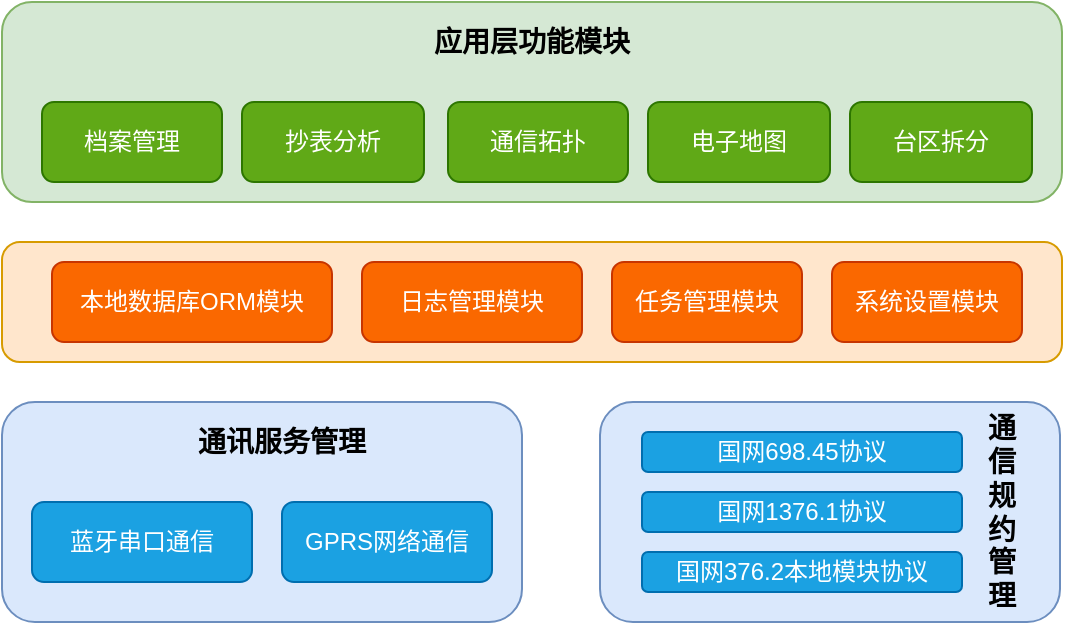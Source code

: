 <mxfile version="10.6.0" type="github"><diagram id="pRXfE586w2NJWLepA42W" name="ç¬¬ 1 é¡µ"><mxGraphModel dx="1010" dy="559" grid="1" gridSize="10" guides="1" tooltips="1" connect="1" arrows="1" fold="1" page="1" pageScale="1" pageWidth="827" pageHeight="1169" math="0" shadow="0"><root><mxCell id="0"/><mxCell id="1" parent="0"/><mxCell id="7k8sIcqgPgczvWt1G_dm-1" value="" style="rounded=1;whiteSpace=wrap;html=1;fillColor=#dae8fc;strokeColor=#6c8ebf;" parent="1" vertex="1"><mxGeometry x="130" y="290" width="260" height="110" as="geometry"/></mxCell><mxCell id="7k8sIcqgPgczvWt1G_dm-2" value="蓝牙串口通信" style="rounded=1;whiteSpace=wrap;html=1;strokeColor=#006EAF;fillColor=#1ba1e2;fontColor=#ffffff;" parent="1" vertex="1"><mxGeometry x="145" y="340" width="110" height="40" as="geometry"/></mxCell><mxCell id="7k8sIcqgPgczvWt1G_dm-3" value="GPRS网络通信" style="rounded=1;whiteSpace=wrap;html=1;strokeColor=#006EAF;fillColor=#1ba1e2;fontColor=#ffffff;" parent="1" vertex="1"><mxGeometry x="270" y="340" width="105" height="40" as="geometry"/></mxCell><mxCell id="7k8sIcqgPgczvWt1G_dm-4" value="通讯服务管理" style="text;html=1;strokeColor=none;fillColor=none;align=center;verticalAlign=middle;whiteSpace=wrap;rounded=0;fontSize=14;fontStyle=1" parent="1" vertex="1"><mxGeometry x="225" y="300" width="90" height="20" as="geometry"/></mxCell><mxCell id="7k8sIcqgPgczvWt1G_dm-5" value="" style="rounded=1;whiteSpace=wrap;html=1;fillColor=#dae8fc;strokeColor=#6c8ebf;" parent="1" vertex="1"><mxGeometry x="429" y="290" width="230" height="110" as="geometry"/></mxCell><mxCell id="7k8sIcqgPgczvWt1G_dm-6" value="国网698.45协议" style="rounded=1;whiteSpace=wrap;html=1;strokeColor=#006EAF;fillColor=#1ba1e2;fontColor=#ffffff;align=center;" parent="1" vertex="1"><mxGeometry x="450" y="305" width="160" height="20" as="geometry"/></mxCell><mxCell id="7k8sIcqgPgczvWt1G_dm-7" value="&lt;div style=&quot;text-align: left; font-size: 14px;&quot;&gt;&lt;span style=&quot;font-size: 14px;&quot;&gt;通信规约管理&lt;/span&gt;&lt;/div&gt;" style="text;html=1;strokeColor=none;fillColor=none;align=center;verticalAlign=middle;whiteSpace=wrap;rounded=0;horizontal=0;fontColor=#000000;labelPosition=center;verticalLabelPosition=middle;rotation=90;fontSize=14;fontStyle=1" parent="1" vertex="1"><mxGeometry x="580" y="340" width="100" height="10" as="geometry"/></mxCell><mxCell id="7k8sIcqgPgczvWt1G_dm-12" value="国网1376.1协议" style="rounded=1;whiteSpace=wrap;html=1;strokeColor=#006EAF;fillColor=#1ba1e2;fontColor=#ffffff;align=center;" parent="1" vertex="1"><mxGeometry x="450" y="335" width="160" height="20" as="geometry"/></mxCell><mxCell id="7k8sIcqgPgczvWt1G_dm-13" value="国网376.2本地模块协议" style="rounded=1;whiteSpace=wrap;html=1;strokeColor=#006EAF;fillColor=#1ba1e2;fontColor=#ffffff;align=center;" parent="1" vertex="1"><mxGeometry x="450" y="365" width="160" height="20" as="geometry"/></mxCell><mxCell id="7k8sIcqgPgczvWt1G_dm-14" value="" style="rounded=1;whiteSpace=wrap;html=1;align=left;fillColor=#ffe6cc;strokeColor=#d79b00;" parent="1" vertex="1"><mxGeometry x="130" y="210" width="530" height="60" as="geometry"/></mxCell><mxCell id="7k8sIcqgPgczvWt1G_dm-15" value="&lt;div style=&quot;text-align: center&quot;&gt;&lt;span&gt;本地数据库ORM模块&lt;/span&gt;&lt;/div&gt;" style="rounded=1;whiteSpace=wrap;html=1;fontColor=#ffffff;align=center;strokeColor=#C73500;fillColor=#fa6800;" parent="1" vertex="1"><mxGeometry x="155" y="220" width="140" height="40" as="geometry"/></mxCell><mxCell id="gLDxCb_dlKurXeqzZfy3-1" value="&lt;div style=&quot;text-align: center&quot;&gt;&lt;span&gt;日志管理模块&lt;/span&gt;&lt;/div&gt;" style="rounded=1;whiteSpace=wrap;html=1;fontColor=#ffffff;align=center;strokeColor=#C73500;fillColor=#fa6800;" vertex="1" parent="1"><mxGeometry x="310" y="220" width="110" height="40" as="geometry"/></mxCell><mxCell id="gLDxCb_dlKurXeqzZfy3-3" value="&lt;div style=&quot;text-align: center&quot;&gt;&lt;span&gt;系统设置模块&lt;/span&gt;&lt;/div&gt;" style="rounded=1;whiteSpace=wrap;html=1;fontColor=#ffffff;align=center;strokeColor=#C73500;fillColor=#fa6800;" vertex="1" parent="1"><mxGeometry x="545" y="220" width="95" height="40" as="geometry"/></mxCell><mxCell id="gLDxCb_dlKurXeqzZfy3-4" value="" style="rounded=1;whiteSpace=wrap;html=1;fillColor=#d5e8d4;strokeColor=#82b366;" vertex="1" parent="1"><mxGeometry x="130" y="90" width="530" height="100" as="geometry"/></mxCell><mxCell id="gLDxCb_dlKurXeqzZfy3-5" value="档案管理" style="rounded=1;whiteSpace=wrap;html=1;strokeColor=#2D7600;fillColor=#60a917;fontColor=#ffffff;" vertex="1" parent="1"><mxGeometry x="150" y="140" width="90" height="40" as="geometry"/></mxCell><mxCell id="gLDxCb_dlKurXeqzZfy3-6" value="抄表分析" style="rounded=1;whiteSpace=wrap;html=1;strokeColor=#2D7600;fillColor=#60a917;fontColor=#ffffff;" vertex="1" parent="1"><mxGeometry x="250" y="140" width="91" height="40" as="geometry"/></mxCell><mxCell id="gLDxCb_dlKurXeqzZfy3-7" value="应用层功能模块" style="text;html=1;strokeColor=none;fillColor=none;align=center;verticalAlign=middle;whiteSpace=wrap;rounded=0;fontSize=14;fontStyle=1" vertex="1" parent="1"><mxGeometry x="335" y="100" width="120" height="20" as="geometry"/></mxCell><mxCell id="gLDxCb_dlKurXeqzZfy3-8" value="电子地图" style="rounded=1;whiteSpace=wrap;html=1;strokeColor=#2D7600;fillColor=#60a917;fontColor=#ffffff;" vertex="1" parent="1"><mxGeometry x="453" y="140" width="91" height="40" as="geometry"/></mxCell><mxCell id="gLDxCb_dlKurXeqzZfy3-9" value="通信拓扑" style="rounded=1;whiteSpace=wrap;html=1;strokeColor=#2D7600;fillColor=#60a917;fontColor=#ffffff;" vertex="1" parent="1"><mxGeometry x="353" y="140" width="90" height="40" as="geometry"/></mxCell><mxCell id="gLDxCb_dlKurXeqzZfy3-10" value="台区拆分" style="rounded=1;whiteSpace=wrap;html=1;strokeColor=#2D7600;fillColor=#60a917;fontColor=#ffffff;" vertex="1" parent="1"><mxGeometry x="554" y="140" width="91" height="40" as="geometry"/></mxCell><mxCell id="gLDxCb_dlKurXeqzZfy3-13" value="&lt;div style=&quot;text-align: center&quot;&gt;&lt;span&gt;任务管理模块&lt;/span&gt;&lt;/div&gt;" style="rounded=1;whiteSpace=wrap;html=1;fontColor=#ffffff;align=center;strokeColor=#C73500;fillColor=#fa6800;" vertex="1" parent="1"><mxGeometry x="435" y="220" width="95" height="40" as="geometry"/></mxCell></root></mxGraphModel></diagram></mxfile>
